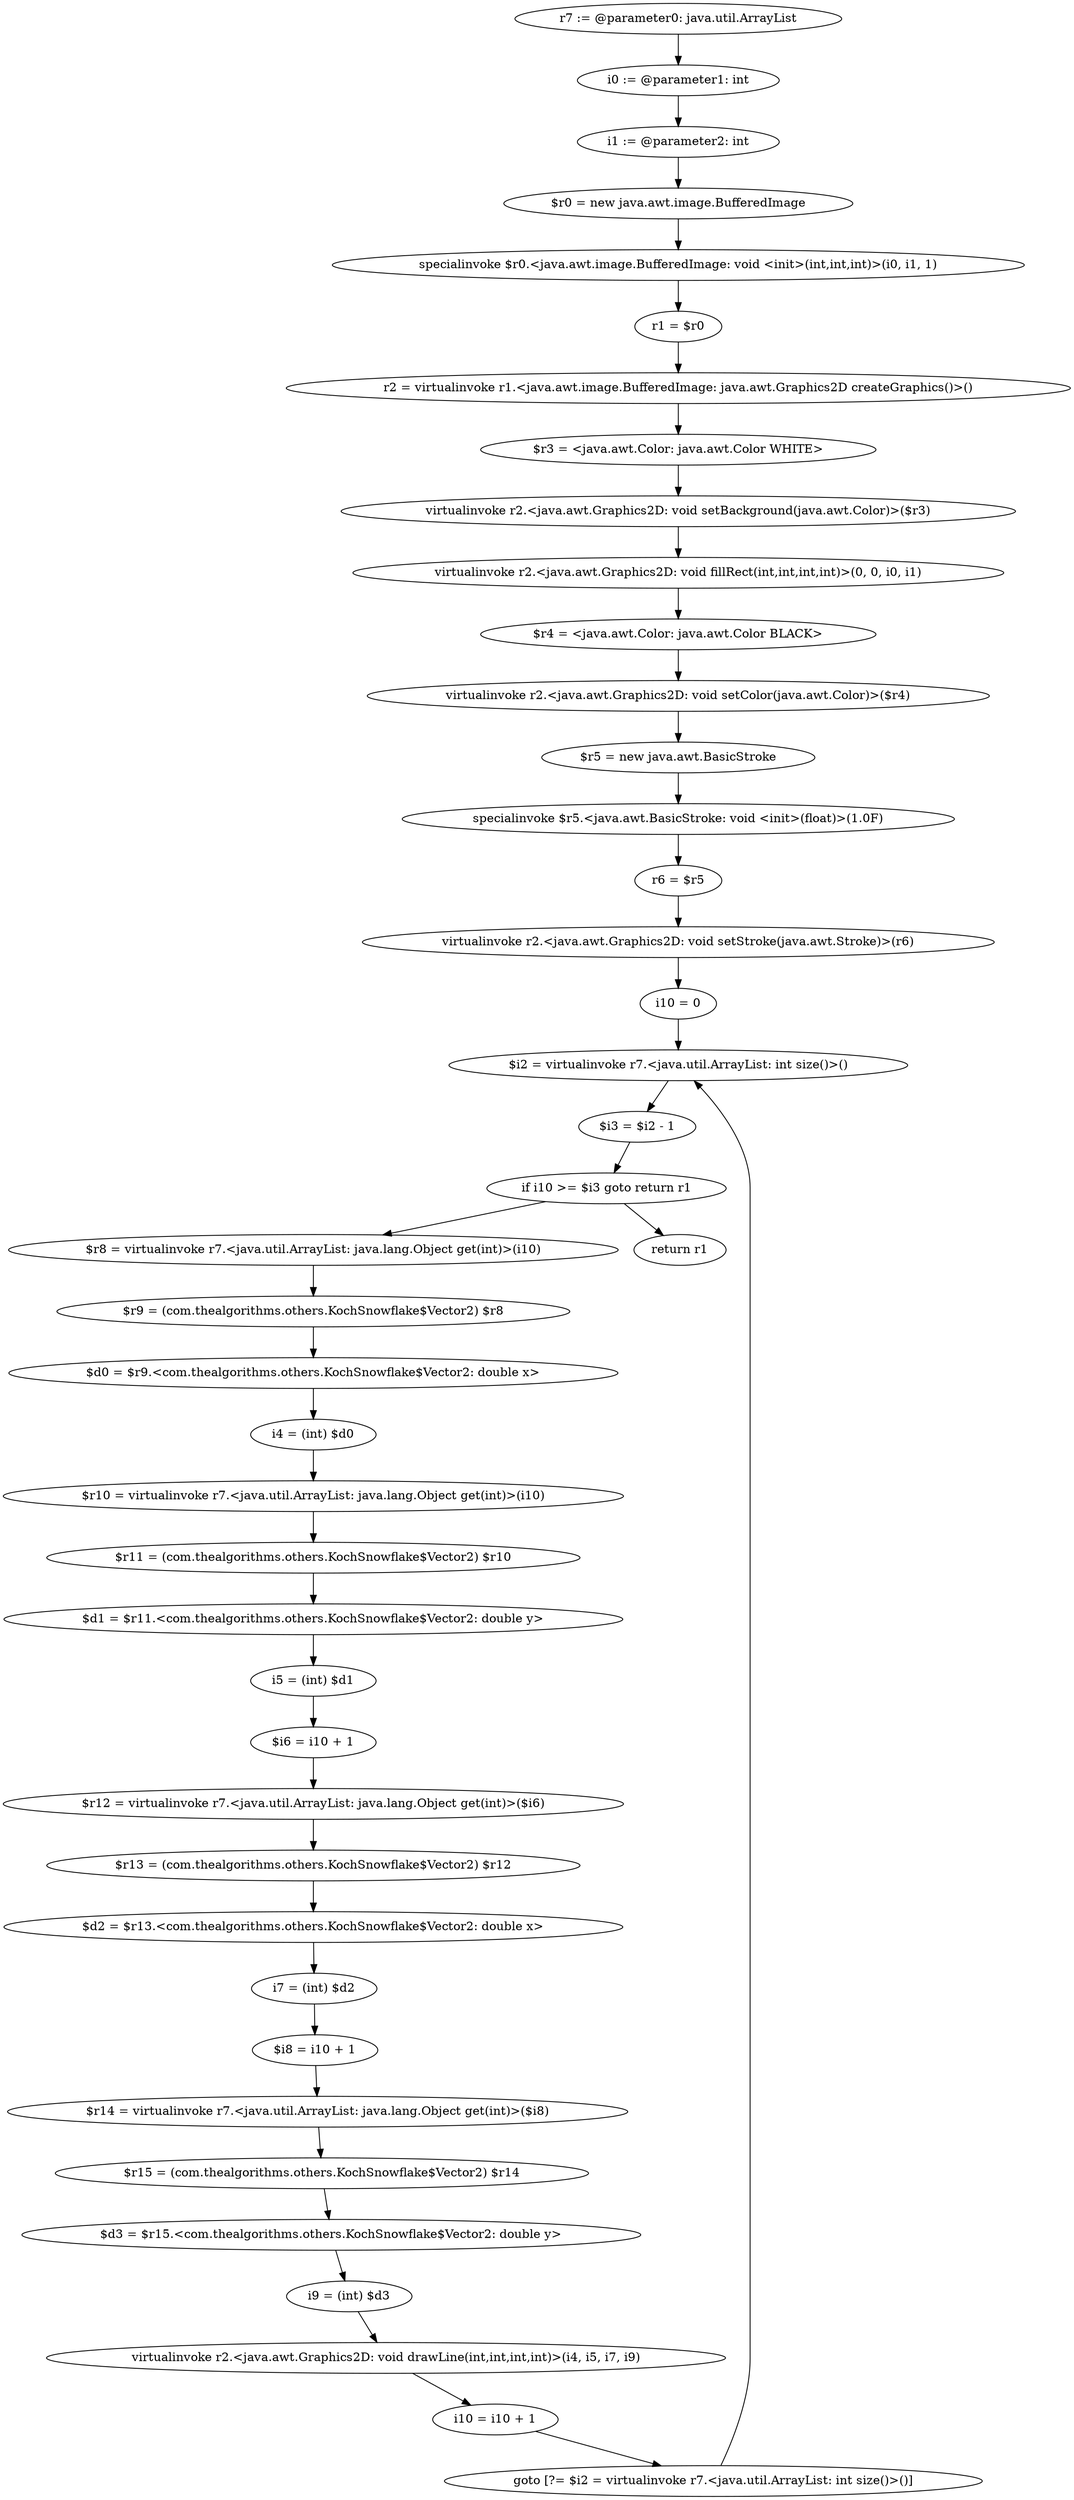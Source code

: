 digraph "unitGraph" {
    "r7 := @parameter0: java.util.ArrayList"
    "i0 := @parameter1: int"
    "i1 := @parameter2: int"
    "$r0 = new java.awt.image.BufferedImage"
    "specialinvoke $r0.<java.awt.image.BufferedImage: void <init>(int,int,int)>(i0, i1, 1)"
    "r1 = $r0"
    "r2 = virtualinvoke r1.<java.awt.image.BufferedImage: java.awt.Graphics2D createGraphics()>()"
    "$r3 = <java.awt.Color: java.awt.Color WHITE>"
    "virtualinvoke r2.<java.awt.Graphics2D: void setBackground(java.awt.Color)>($r3)"
    "virtualinvoke r2.<java.awt.Graphics2D: void fillRect(int,int,int,int)>(0, 0, i0, i1)"
    "$r4 = <java.awt.Color: java.awt.Color BLACK>"
    "virtualinvoke r2.<java.awt.Graphics2D: void setColor(java.awt.Color)>($r4)"
    "$r5 = new java.awt.BasicStroke"
    "specialinvoke $r5.<java.awt.BasicStroke: void <init>(float)>(1.0F)"
    "r6 = $r5"
    "virtualinvoke r2.<java.awt.Graphics2D: void setStroke(java.awt.Stroke)>(r6)"
    "i10 = 0"
    "$i2 = virtualinvoke r7.<java.util.ArrayList: int size()>()"
    "$i3 = $i2 - 1"
    "if i10 >= $i3 goto return r1"
    "$r8 = virtualinvoke r7.<java.util.ArrayList: java.lang.Object get(int)>(i10)"
    "$r9 = (com.thealgorithms.others.KochSnowflake$Vector2) $r8"
    "$d0 = $r9.<com.thealgorithms.others.KochSnowflake$Vector2: double x>"
    "i4 = (int) $d0"
    "$r10 = virtualinvoke r7.<java.util.ArrayList: java.lang.Object get(int)>(i10)"
    "$r11 = (com.thealgorithms.others.KochSnowflake$Vector2) $r10"
    "$d1 = $r11.<com.thealgorithms.others.KochSnowflake$Vector2: double y>"
    "i5 = (int) $d1"
    "$i6 = i10 + 1"
    "$r12 = virtualinvoke r7.<java.util.ArrayList: java.lang.Object get(int)>($i6)"
    "$r13 = (com.thealgorithms.others.KochSnowflake$Vector2) $r12"
    "$d2 = $r13.<com.thealgorithms.others.KochSnowflake$Vector2: double x>"
    "i7 = (int) $d2"
    "$i8 = i10 + 1"
    "$r14 = virtualinvoke r7.<java.util.ArrayList: java.lang.Object get(int)>($i8)"
    "$r15 = (com.thealgorithms.others.KochSnowflake$Vector2) $r14"
    "$d3 = $r15.<com.thealgorithms.others.KochSnowflake$Vector2: double y>"
    "i9 = (int) $d3"
    "virtualinvoke r2.<java.awt.Graphics2D: void drawLine(int,int,int,int)>(i4, i5, i7, i9)"
    "i10 = i10 + 1"
    "goto [?= $i2 = virtualinvoke r7.<java.util.ArrayList: int size()>()]"
    "return r1"
    "r7 := @parameter0: java.util.ArrayList"->"i0 := @parameter1: int";
    "i0 := @parameter1: int"->"i1 := @parameter2: int";
    "i1 := @parameter2: int"->"$r0 = new java.awt.image.BufferedImage";
    "$r0 = new java.awt.image.BufferedImage"->"specialinvoke $r0.<java.awt.image.BufferedImage: void <init>(int,int,int)>(i0, i1, 1)";
    "specialinvoke $r0.<java.awt.image.BufferedImage: void <init>(int,int,int)>(i0, i1, 1)"->"r1 = $r0";
    "r1 = $r0"->"r2 = virtualinvoke r1.<java.awt.image.BufferedImage: java.awt.Graphics2D createGraphics()>()";
    "r2 = virtualinvoke r1.<java.awt.image.BufferedImage: java.awt.Graphics2D createGraphics()>()"->"$r3 = <java.awt.Color: java.awt.Color WHITE>";
    "$r3 = <java.awt.Color: java.awt.Color WHITE>"->"virtualinvoke r2.<java.awt.Graphics2D: void setBackground(java.awt.Color)>($r3)";
    "virtualinvoke r2.<java.awt.Graphics2D: void setBackground(java.awt.Color)>($r3)"->"virtualinvoke r2.<java.awt.Graphics2D: void fillRect(int,int,int,int)>(0, 0, i0, i1)";
    "virtualinvoke r2.<java.awt.Graphics2D: void fillRect(int,int,int,int)>(0, 0, i0, i1)"->"$r4 = <java.awt.Color: java.awt.Color BLACK>";
    "$r4 = <java.awt.Color: java.awt.Color BLACK>"->"virtualinvoke r2.<java.awt.Graphics2D: void setColor(java.awt.Color)>($r4)";
    "virtualinvoke r2.<java.awt.Graphics2D: void setColor(java.awt.Color)>($r4)"->"$r5 = new java.awt.BasicStroke";
    "$r5 = new java.awt.BasicStroke"->"specialinvoke $r5.<java.awt.BasicStroke: void <init>(float)>(1.0F)";
    "specialinvoke $r5.<java.awt.BasicStroke: void <init>(float)>(1.0F)"->"r6 = $r5";
    "r6 = $r5"->"virtualinvoke r2.<java.awt.Graphics2D: void setStroke(java.awt.Stroke)>(r6)";
    "virtualinvoke r2.<java.awt.Graphics2D: void setStroke(java.awt.Stroke)>(r6)"->"i10 = 0";
    "i10 = 0"->"$i2 = virtualinvoke r7.<java.util.ArrayList: int size()>()";
    "$i2 = virtualinvoke r7.<java.util.ArrayList: int size()>()"->"$i3 = $i2 - 1";
    "$i3 = $i2 - 1"->"if i10 >= $i3 goto return r1";
    "if i10 >= $i3 goto return r1"->"$r8 = virtualinvoke r7.<java.util.ArrayList: java.lang.Object get(int)>(i10)";
    "if i10 >= $i3 goto return r1"->"return r1";
    "$r8 = virtualinvoke r7.<java.util.ArrayList: java.lang.Object get(int)>(i10)"->"$r9 = (com.thealgorithms.others.KochSnowflake$Vector2) $r8";
    "$r9 = (com.thealgorithms.others.KochSnowflake$Vector2) $r8"->"$d0 = $r9.<com.thealgorithms.others.KochSnowflake$Vector2: double x>";
    "$d0 = $r9.<com.thealgorithms.others.KochSnowflake$Vector2: double x>"->"i4 = (int) $d0";
    "i4 = (int) $d0"->"$r10 = virtualinvoke r7.<java.util.ArrayList: java.lang.Object get(int)>(i10)";
    "$r10 = virtualinvoke r7.<java.util.ArrayList: java.lang.Object get(int)>(i10)"->"$r11 = (com.thealgorithms.others.KochSnowflake$Vector2) $r10";
    "$r11 = (com.thealgorithms.others.KochSnowflake$Vector2) $r10"->"$d1 = $r11.<com.thealgorithms.others.KochSnowflake$Vector2: double y>";
    "$d1 = $r11.<com.thealgorithms.others.KochSnowflake$Vector2: double y>"->"i5 = (int) $d1";
    "i5 = (int) $d1"->"$i6 = i10 + 1";
    "$i6 = i10 + 1"->"$r12 = virtualinvoke r7.<java.util.ArrayList: java.lang.Object get(int)>($i6)";
    "$r12 = virtualinvoke r7.<java.util.ArrayList: java.lang.Object get(int)>($i6)"->"$r13 = (com.thealgorithms.others.KochSnowflake$Vector2) $r12";
    "$r13 = (com.thealgorithms.others.KochSnowflake$Vector2) $r12"->"$d2 = $r13.<com.thealgorithms.others.KochSnowflake$Vector2: double x>";
    "$d2 = $r13.<com.thealgorithms.others.KochSnowflake$Vector2: double x>"->"i7 = (int) $d2";
    "i7 = (int) $d2"->"$i8 = i10 + 1";
    "$i8 = i10 + 1"->"$r14 = virtualinvoke r7.<java.util.ArrayList: java.lang.Object get(int)>($i8)";
    "$r14 = virtualinvoke r7.<java.util.ArrayList: java.lang.Object get(int)>($i8)"->"$r15 = (com.thealgorithms.others.KochSnowflake$Vector2) $r14";
    "$r15 = (com.thealgorithms.others.KochSnowflake$Vector2) $r14"->"$d3 = $r15.<com.thealgorithms.others.KochSnowflake$Vector2: double y>";
    "$d3 = $r15.<com.thealgorithms.others.KochSnowflake$Vector2: double y>"->"i9 = (int) $d3";
    "i9 = (int) $d3"->"virtualinvoke r2.<java.awt.Graphics2D: void drawLine(int,int,int,int)>(i4, i5, i7, i9)";
    "virtualinvoke r2.<java.awt.Graphics2D: void drawLine(int,int,int,int)>(i4, i5, i7, i9)"->"i10 = i10 + 1";
    "i10 = i10 + 1"->"goto [?= $i2 = virtualinvoke r7.<java.util.ArrayList: int size()>()]";
    "goto [?= $i2 = virtualinvoke r7.<java.util.ArrayList: int size()>()]"->"$i2 = virtualinvoke r7.<java.util.ArrayList: int size()>()";
}
